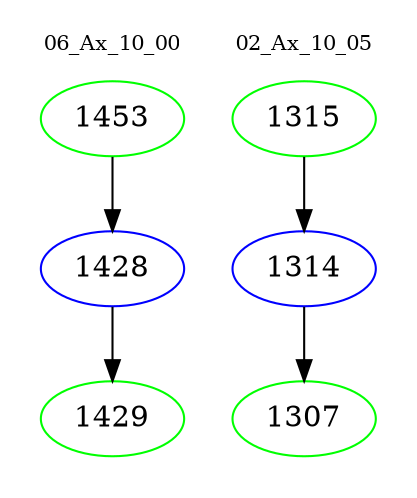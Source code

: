 digraph{
subgraph cluster_0 {
color = white
label = "06_Ax_10_00";
fontsize=10;
T0_1453 [label="1453", color="green"]
T0_1453 -> T0_1428 [color="black"]
T0_1428 [label="1428", color="blue"]
T0_1428 -> T0_1429 [color="black"]
T0_1429 [label="1429", color="green"]
}
subgraph cluster_1 {
color = white
label = "02_Ax_10_05";
fontsize=10;
T1_1315 [label="1315", color="green"]
T1_1315 -> T1_1314 [color="black"]
T1_1314 [label="1314", color="blue"]
T1_1314 -> T1_1307 [color="black"]
T1_1307 [label="1307", color="green"]
}
}
